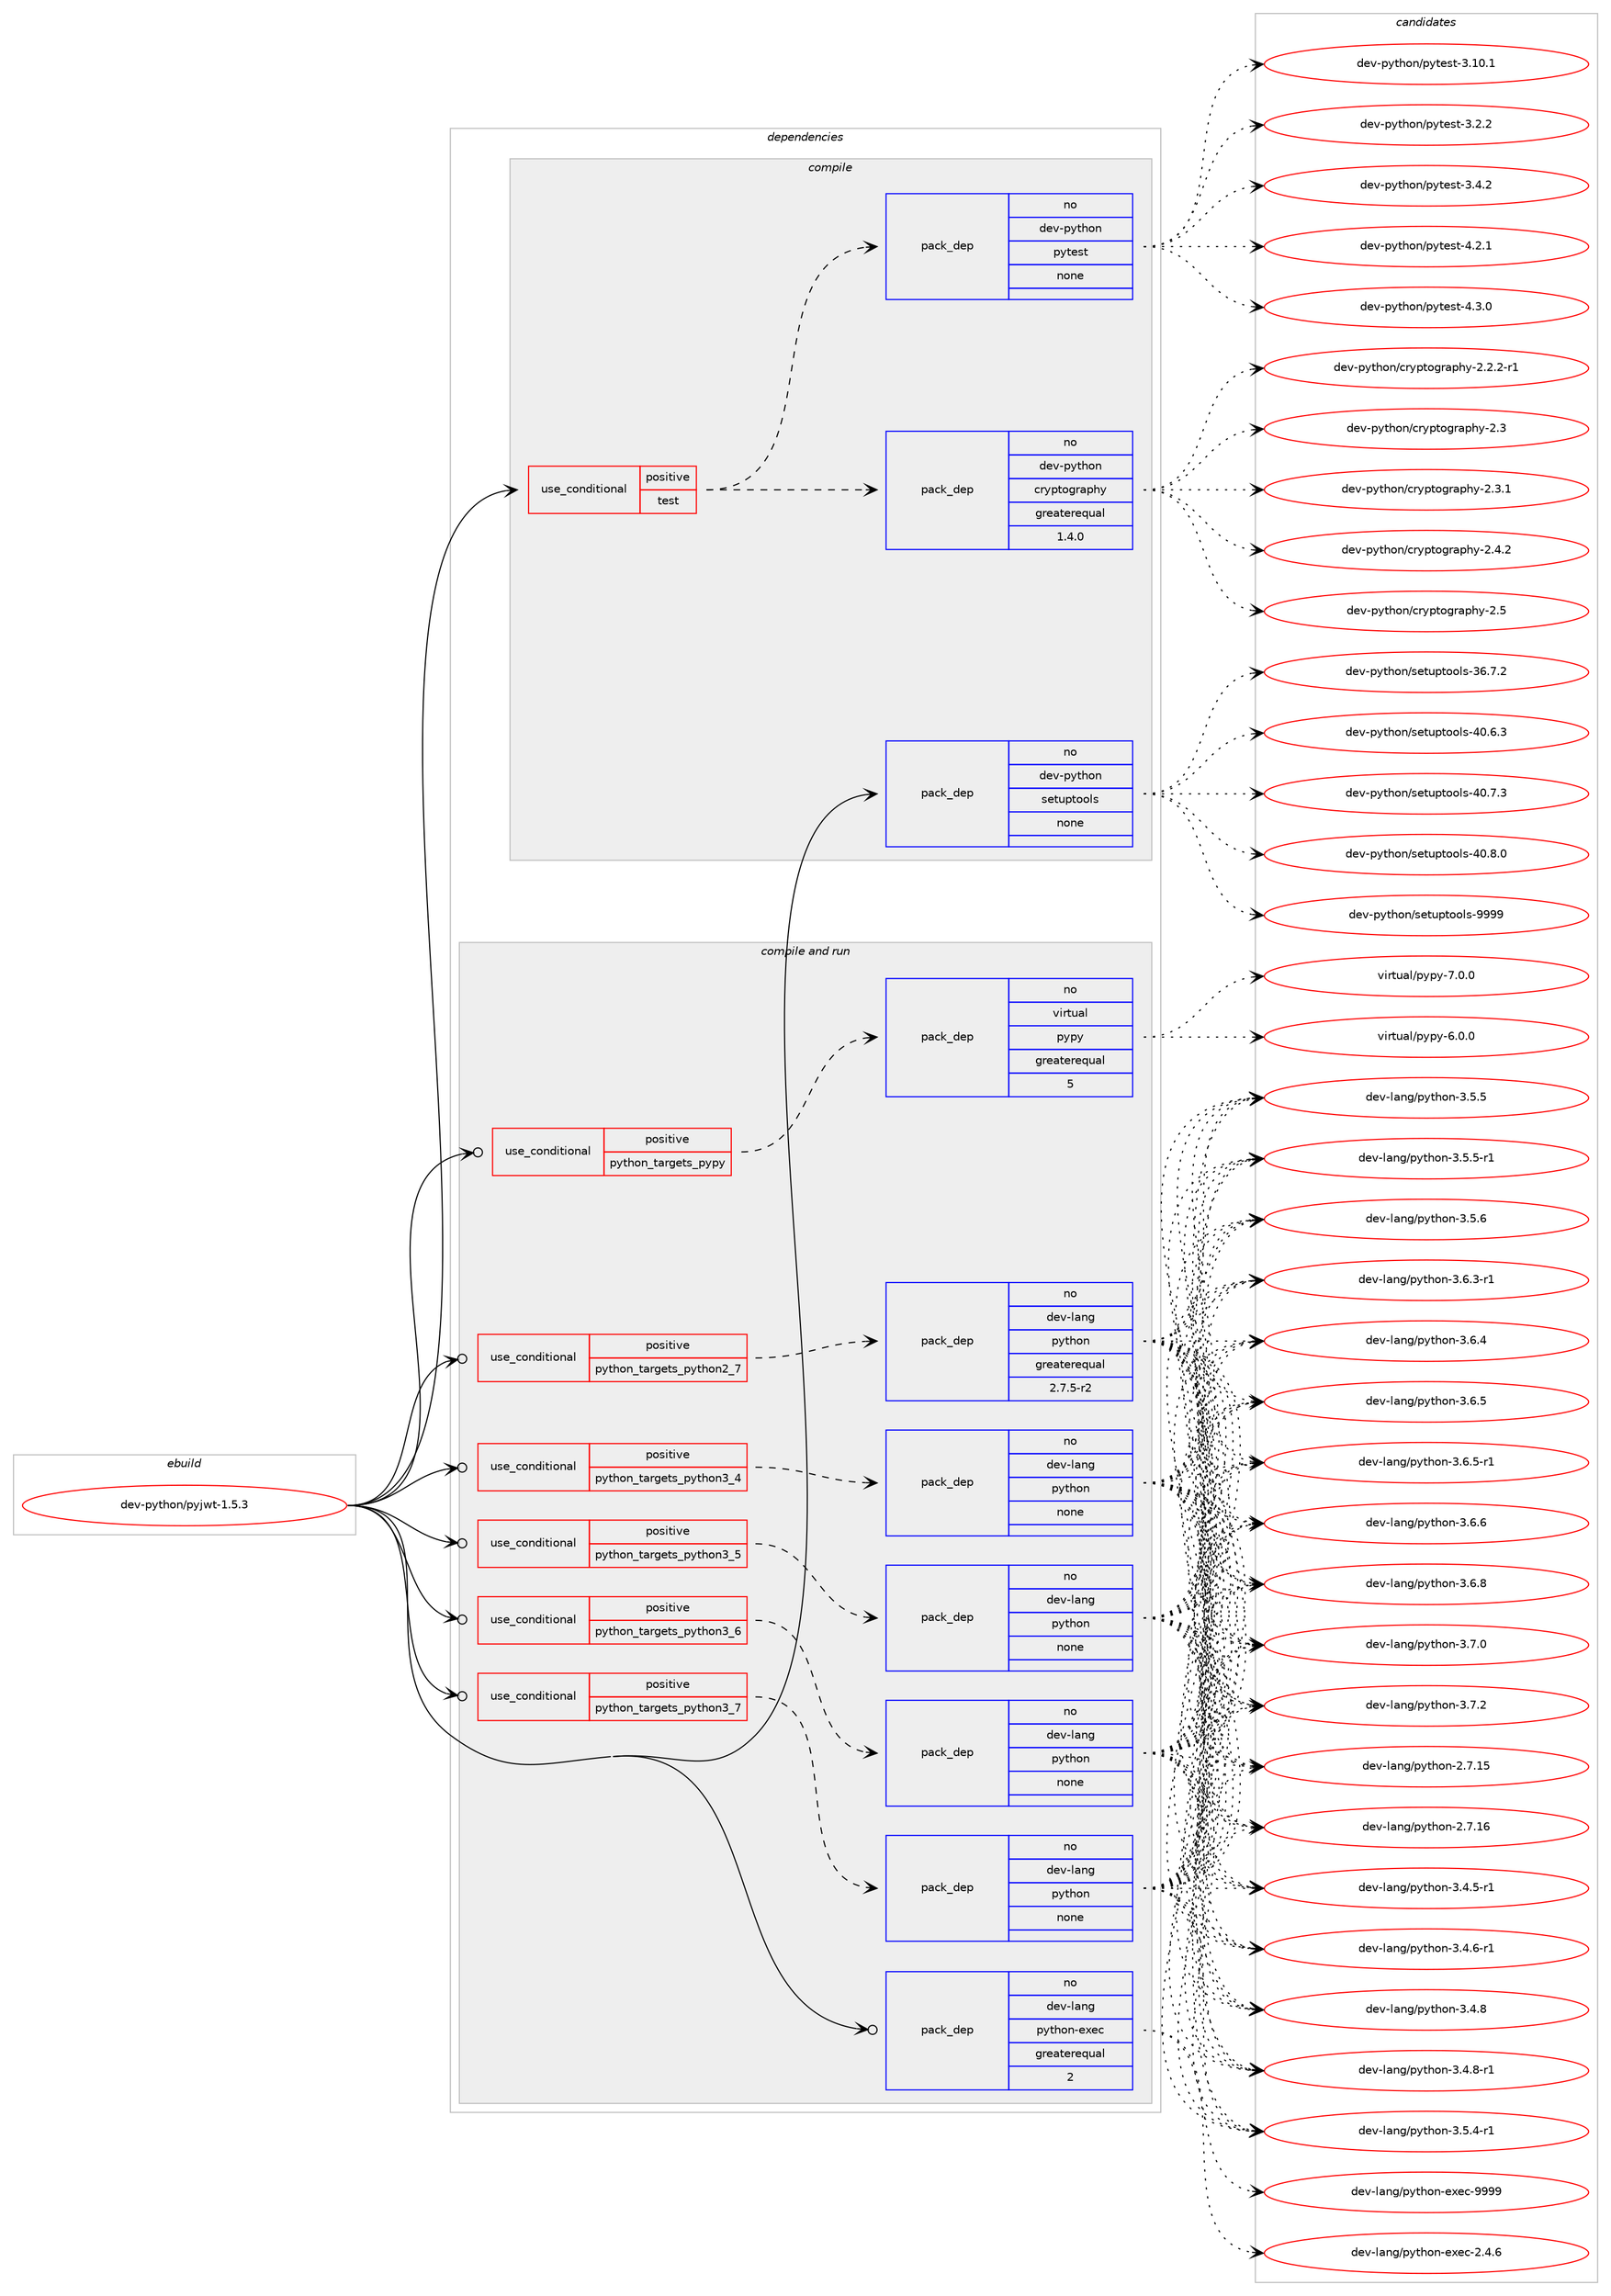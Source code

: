 digraph prolog {

# *************
# Graph options
# *************

newrank=true;
concentrate=true;
compound=true;
graph [rankdir=LR,fontname=Helvetica,fontsize=10,ranksep=1.5];#, ranksep=2.5, nodesep=0.2];
edge  [arrowhead=vee];
node  [fontname=Helvetica,fontsize=10];

# **********
# The ebuild
# **********

subgraph cluster_leftcol {
color=gray;
rank=same;
label=<<i>ebuild</i>>;
id [label="dev-python/pyjwt-1.5.3", color=red, width=4, href="../dev-python/pyjwt-1.5.3.svg"];
}

# ****************
# The dependencies
# ****************

subgraph cluster_midcol {
color=gray;
label=<<i>dependencies</i>>;
subgraph cluster_compile {
fillcolor="#eeeeee";
style=filled;
label=<<i>compile</i>>;
subgraph cond381060 {
dependency1430078 [label=<<TABLE BORDER="0" CELLBORDER="1" CELLSPACING="0" CELLPADDING="4"><TR><TD ROWSPAN="3" CELLPADDING="10">use_conditional</TD></TR><TR><TD>positive</TD></TR><TR><TD>test</TD></TR></TABLE>>, shape=none, color=red];
subgraph pack1025696 {
dependency1430079 [label=<<TABLE BORDER="0" CELLBORDER="1" CELLSPACING="0" CELLPADDING="4" WIDTH="220"><TR><TD ROWSPAN="6" CELLPADDING="30">pack_dep</TD></TR><TR><TD WIDTH="110">no</TD></TR><TR><TD>dev-python</TD></TR><TR><TD>cryptography</TD></TR><TR><TD>greaterequal</TD></TR><TR><TD>1.4.0</TD></TR></TABLE>>, shape=none, color=blue];
}
dependency1430078:e -> dependency1430079:w [weight=20,style="dashed",arrowhead="vee"];
subgraph pack1025697 {
dependency1430080 [label=<<TABLE BORDER="0" CELLBORDER="1" CELLSPACING="0" CELLPADDING="4" WIDTH="220"><TR><TD ROWSPAN="6" CELLPADDING="30">pack_dep</TD></TR><TR><TD WIDTH="110">no</TD></TR><TR><TD>dev-python</TD></TR><TR><TD>pytest</TD></TR><TR><TD>none</TD></TR><TR><TD></TD></TR></TABLE>>, shape=none, color=blue];
}
dependency1430078:e -> dependency1430080:w [weight=20,style="dashed",arrowhead="vee"];
}
id:e -> dependency1430078:w [weight=20,style="solid",arrowhead="vee"];
subgraph pack1025698 {
dependency1430081 [label=<<TABLE BORDER="0" CELLBORDER="1" CELLSPACING="0" CELLPADDING="4" WIDTH="220"><TR><TD ROWSPAN="6" CELLPADDING="30">pack_dep</TD></TR><TR><TD WIDTH="110">no</TD></TR><TR><TD>dev-python</TD></TR><TR><TD>setuptools</TD></TR><TR><TD>none</TD></TR><TR><TD></TD></TR></TABLE>>, shape=none, color=blue];
}
id:e -> dependency1430081:w [weight=20,style="solid",arrowhead="vee"];
}
subgraph cluster_compileandrun {
fillcolor="#eeeeee";
style=filled;
label=<<i>compile and run</i>>;
subgraph cond381061 {
dependency1430082 [label=<<TABLE BORDER="0" CELLBORDER="1" CELLSPACING="0" CELLPADDING="4"><TR><TD ROWSPAN="3" CELLPADDING="10">use_conditional</TD></TR><TR><TD>positive</TD></TR><TR><TD>python_targets_pypy</TD></TR></TABLE>>, shape=none, color=red];
subgraph pack1025699 {
dependency1430083 [label=<<TABLE BORDER="0" CELLBORDER="1" CELLSPACING="0" CELLPADDING="4" WIDTH="220"><TR><TD ROWSPAN="6" CELLPADDING="30">pack_dep</TD></TR><TR><TD WIDTH="110">no</TD></TR><TR><TD>virtual</TD></TR><TR><TD>pypy</TD></TR><TR><TD>greaterequal</TD></TR><TR><TD>5</TD></TR></TABLE>>, shape=none, color=blue];
}
dependency1430082:e -> dependency1430083:w [weight=20,style="dashed",arrowhead="vee"];
}
id:e -> dependency1430082:w [weight=20,style="solid",arrowhead="odotvee"];
subgraph cond381062 {
dependency1430084 [label=<<TABLE BORDER="0" CELLBORDER="1" CELLSPACING="0" CELLPADDING="4"><TR><TD ROWSPAN="3" CELLPADDING="10">use_conditional</TD></TR><TR><TD>positive</TD></TR><TR><TD>python_targets_python2_7</TD></TR></TABLE>>, shape=none, color=red];
subgraph pack1025700 {
dependency1430085 [label=<<TABLE BORDER="0" CELLBORDER="1" CELLSPACING="0" CELLPADDING="4" WIDTH="220"><TR><TD ROWSPAN="6" CELLPADDING="30">pack_dep</TD></TR><TR><TD WIDTH="110">no</TD></TR><TR><TD>dev-lang</TD></TR><TR><TD>python</TD></TR><TR><TD>greaterequal</TD></TR><TR><TD>2.7.5-r2</TD></TR></TABLE>>, shape=none, color=blue];
}
dependency1430084:e -> dependency1430085:w [weight=20,style="dashed",arrowhead="vee"];
}
id:e -> dependency1430084:w [weight=20,style="solid",arrowhead="odotvee"];
subgraph cond381063 {
dependency1430086 [label=<<TABLE BORDER="0" CELLBORDER="1" CELLSPACING="0" CELLPADDING="4"><TR><TD ROWSPAN="3" CELLPADDING="10">use_conditional</TD></TR><TR><TD>positive</TD></TR><TR><TD>python_targets_python3_4</TD></TR></TABLE>>, shape=none, color=red];
subgraph pack1025701 {
dependency1430087 [label=<<TABLE BORDER="0" CELLBORDER="1" CELLSPACING="0" CELLPADDING="4" WIDTH="220"><TR><TD ROWSPAN="6" CELLPADDING="30">pack_dep</TD></TR><TR><TD WIDTH="110">no</TD></TR><TR><TD>dev-lang</TD></TR><TR><TD>python</TD></TR><TR><TD>none</TD></TR><TR><TD></TD></TR></TABLE>>, shape=none, color=blue];
}
dependency1430086:e -> dependency1430087:w [weight=20,style="dashed",arrowhead="vee"];
}
id:e -> dependency1430086:w [weight=20,style="solid",arrowhead="odotvee"];
subgraph cond381064 {
dependency1430088 [label=<<TABLE BORDER="0" CELLBORDER="1" CELLSPACING="0" CELLPADDING="4"><TR><TD ROWSPAN="3" CELLPADDING="10">use_conditional</TD></TR><TR><TD>positive</TD></TR><TR><TD>python_targets_python3_5</TD></TR></TABLE>>, shape=none, color=red];
subgraph pack1025702 {
dependency1430089 [label=<<TABLE BORDER="0" CELLBORDER="1" CELLSPACING="0" CELLPADDING="4" WIDTH="220"><TR><TD ROWSPAN="6" CELLPADDING="30">pack_dep</TD></TR><TR><TD WIDTH="110">no</TD></TR><TR><TD>dev-lang</TD></TR><TR><TD>python</TD></TR><TR><TD>none</TD></TR><TR><TD></TD></TR></TABLE>>, shape=none, color=blue];
}
dependency1430088:e -> dependency1430089:w [weight=20,style="dashed",arrowhead="vee"];
}
id:e -> dependency1430088:w [weight=20,style="solid",arrowhead="odotvee"];
subgraph cond381065 {
dependency1430090 [label=<<TABLE BORDER="0" CELLBORDER="1" CELLSPACING="0" CELLPADDING="4"><TR><TD ROWSPAN="3" CELLPADDING="10">use_conditional</TD></TR><TR><TD>positive</TD></TR><TR><TD>python_targets_python3_6</TD></TR></TABLE>>, shape=none, color=red];
subgraph pack1025703 {
dependency1430091 [label=<<TABLE BORDER="0" CELLBORDER="1" CELLSPACING="0" CELLPADDING="4" WIDTH="220"><TR><TD ROWSPAN="6" CELLPADDING="30">pack_dep</TD></TR><TR><TD WIDTH="110">no</TD></TR><TR><TD>dev-lang</TD></TR><TR><TD>python</TD></TR><TR><TD>none</TD></TR><TR><TD></TD></TR></TABLE>>, shape=none, color=blue];
}
dependency1430090:e -> dependency1430091:w [weight=20,style="dashed",arrowhead="vee"];
}
id:e -> dependency1430090:w [weight=20,style="solid",arrowhead="odotvee"];
subgraph cond381066 {
dependency1430092 [label=<<TABLE BORDER="0" CELLBORDER="1" CELLSPACING="0" CELLPADDING="4"><TR><TD ROWSPAN="3" CELLPADDING="10">use_conditional</TD></TR><TR><TD>positive</TD></TR><TR><TD>python_targets_python3_7</TD></TR></TABLE>>, shape=none, color=red];
subgraph pack1025704 {
dependency1430093 [label=<<TABLE BORDER="0" CELLBORDER="1" CELLSPACING="0" CELLPADDING="4" WIDTH="220"><TR><TD ROWSPAN="6" CELLPADDING="30">pack_dep</TD></TR><TR><TD WIDTH="110">no</TD></TR><TR><TD>dev-lang</TD></TR><TR><TD>python</TD></TR><TR><TD>none</TD></TR><TR><TD></TD></TR></TABLE>>, shape=none, color=blue];
}
dependency1430092:e -> dependency1430093:w [weight=20,style="dashed",arrowhead="vee"];
}
id:e -> dependency1430092:w [weight=20,style="solid",arrowhead="odotvee"];
subgraph pack1025705 {
dependency1430094 [label=<<TABLE BORDER="0" CELLBORDER="1" CELLSPACING="0" CELLPADDING="4" WIDTH="220"><TR><TD ROWSPAN="6" CELLPADDING="30">pack_dep</TD></TR><TR><TD WIDTH="110">no</TD></TR><TR><TD>dev-lang</TD></TR><TR><TD>python-exec</TD></TR><TR><TD>greaterequal</TD></TR><TR><TD>2</TD></TR></TABLE>>, shape=none, color=blue];
}
id:e -> dependency1430094:w [weight=20,style="solid",arrowhead="odotvee"];
}
subgraph cluster_run {
fillcolor="#eeeeee";
style=filled;
label=<<i>run</i>>;
}
}

# **************
# The candidates
# **************

subgraph cluster_choices {
rank=same;
color=gray;
label=<<i>candidates</i>>;

subgraph choice1025696 {
color=black;
nodesep=1;
choice100101118451121211161041111104799114121112116111103114971121041214550465046504511449 [label="dev-python/cryptography-2.2.2-r1", color=red, width=4,href="../dev-python/cryptography-2.2.2-r1.svg"];
choice1001011184511212111610411111047991141211121161111031149711210412145504651 [label="dev-python/cryptography-2.3", color=red, width=4,href="../dev-python/cryptography-2.3.svg"];
choice10010111845112121116104111110479911412111211611110311497112104121455046514649 [label="dev-python/cryptography-2.3.1", color=red, width=4,href="../dev-python/cryptography-2.3.1.svg"];
choice10010111845112121116104111110479911412111211611110311497112104121455046524650 [label="dev-python/cryptography-2.4.2", color=red, width=4,href="../dev-python/cryptography-2.4.2.svg"];
choice1001011184511212111610411111047991141211121161111031149711210412145504653 [label="dev-python/cryptography-2.5", color=red, width=4,href="../dev-python/cryptography-2.5.svg"];
dependency1430079:e -> choice100101118451121211161041111104799114121112116111103114971121041214550465046504511449:w [style=dotted,weight="100"];
dependency1430079:e -> choice1001011184511212111610411111047991141211121161111031149711210412145504651:w [style=dotted,weight="100"];
dependency1430079:e -> choice10010111845112121116104111110479911412111211611110311497112104121455046514649:w [style=dotted,weight="100"];
dependency1430079:e -> choice10010111845112121116104111110479911412111211611110311497112104121455046524650:w [style=dotted,weight="100"];
dependency1430079:e -> choice1001011184511212111610411111047991141211121161111031149711210412145504653:w [style=dotted,weight="100"];
}
subgraph choice1025697 {
color=black;
nodesep=1;
choice100101118451121211161041111104711212111610111511645514649484649 [label="dev-python/pytest-3.10.1", color=red, width=4,href="../dev-python/pytest-3.10.1.svg"];
choice1001011184511212111610411111047112121116101115116455146504650 [label="dev-python/pytest-3.2.2", color=red, width=4,href="../dev-python/pytest-3.2.2.svg"];
choice1001011184511212111610411111047112121116101115116455146524650 [label="dev-python/pytest-3.4.2", color=red, width=4,href="../dev-python/pytest-3.4.2.svg"];
choice1001011184511212111610411111047112121116101115116455246504649 [label="dev-python/pytest-4.2.1", color=red, width=4,href="../dev-python/pytest-4.2.1.svg"];
choice1001011184511212111610411111047112121116101115116455246514648 [label="dev-python/pytest-4.3.0", color=red, width=4,href="../dev-python/pytest-4.3.0.svg"];
dependency1430080:e -> choice100101118451121211161041111104711212111610111511645514649484649:w [style=dotted,weight="100"];
dependency1430080:e -> choice1001011184511212111610411111047112121116101115116455146504650:w [style=dotted,weight="100"];
dependency1430080:e -> choice1001011184511212111610411111047112121116101115116455146524650:w [style=dotted,weight="100"];
dependency1430080:e -> choice1001011184511212111610411111047112121116101115116455246504649:w [style=dotted,weight="100"];
dependency1430080:e -> choice1001011184511212111610411111047112121116101115116455246514648:w [style=dotted,weight="100"];
}
subgraph choice1025698 {
color=black;
nodesep=1;
choice100101118451121211161041111104711510111611711211611111110811545515446554650 [label="dev-python/setuptools-36.7.2", color=red, width=4,href="../dev-python/setuptools-36.7.2.svg"];
choice100101118451121211161041111104711510111611711211611111110811545524846544651 [label="dev-python/setuptools-40.6.3", color=red, width=4,href="../dev-python/setuptools-40.6.3.svg"];
choice100101118451121211161041111104711510111611711211611111110811545524846554651 [label="dev-python/setuptools-40.7.3", color=red, width=4,href="../dev-python/setuptools-40.7.3.svg"];
choice100101118451121211161041111104711510111611711211611111110811545524846564648 [label="dev-python/setuptools-40.8.0", color=red, width=4,href="../dev-python/setuptools-40.8.0.svg"];
choice10010111845112121116104111110471151011161171121161111111081154557575757 [label="dev-python/setuptools-9999", color=red, width=4,href="../dev-python/setuptools-9999.svg"];
dependency1430081:e -> choice100101118451121211161041111104711510111611711211611111110811545515446554650:w [style=dotted,weight="100"];
dependency1430081:e -> choice100101118451121211161041111104711510111611711211611111110811545524846544651:w [style=dotted,weight="100"];
dependency1430081:e -> choice100101118451121211161041111104711510111611711211611111110811545524846554651:w [style=dotted,weight="100"];
dependency1430081:e -> choice100101118451121211161041111104711510111611711211611111110811545524846564648:w [style=dotted,weight="100"];
dependency1430081:e -> choice10010111845112121116104111110471151011161171121161111111081154557575757:w [style=dotted,weight="100"];
}
subgraph choice1025699 {
color=black;
nodesep=1;
choice1181051141161179710847112121112121455446484648 [label="virtual/pypy-6.0.0", color=red, width=4,href="../virtual/pypy-6.0.0.svg"];
choice1181051141161179710847112121112121455546484648 [label="virtual/pypy-7.0.0", color=red, width=4,href="../virtual/pypy-7.0.0.svg"];
dependency1430083:e -> choice1181051141161179710847112121112121455446484648:w [style=dotted,weight="100"];
dependency1430083:e -> choice1181051141161179710847112121112121455546484648:w [style=dotted,weight="100"];
}
subgraph choice1025700 {
color=black;
nodesep=1;
choice10010111845108971101034711212111610411111045504655464953 [label="dev-lang/python-2.7.15", color=red, width=4,href="../dev-lang/python-2.7.15.svg"];
choice10010111845108971101034711212111610411111045504655464954 [label="dev-lang/python-2.7.16", color=red, width=4,href="../dev-lang/python-2.7.16.svg"];
choice1001011184510897110103471121211161041111104551465246534511449 [label="dev-lang/python-3.4.5-r1", color=red, width=4,href="../dev-lang/python-3.4.5-r1.svg"];
choice1001011184510897110103471121211161041111104551465246544511449 [label="dev-lang/python-3.4.6-r1", color=red, width=4,href="../dev-lang/python-3.4.6-r1.svg"];
choice100101118451089711010347112121116104111110455146524656 [label="dev-lang/python-3.4.8", color=red, width=4,href="../dev-lang/python-3.4.8.svg"];
choice1001011184510897110103471121211161041111104551465246564511449 [label="dev-lang/python-3.4.8-r1", color=red, width=4,href="../dev-lang/python-3.4.8-r1.svg"];
choice1001011184510897110103471121211161041111104551465346524511449 [label="dev-lang/python-3.5.4-r1", color=red, width=4,href="../dev-lang/python-3.5.4-r1.svg"];
choice100101118451089711010347112121116104111110455146534653 [label="dev-lang/python-3.5.5", color=red, width=4,href="../dev-lang/python-3.5.5.svg"];
choice1001011184510897110103471121211161041111104551465346534511449 [label="dev-lang/python-3.5.5-r1", color=red, width=4,href="../dev-lang/python-3.5.5-r1.svg"];
choice100101118451089711010347112121116104111110455146534654 [label="dev-lang/python-3.5.6", color=red, width=4,href="../dev-lang/python-3.5.6.svg"];
choice1001011184510897110103471121211161041111104551465446514511449 [label="dev-lang/python-3.6.3-r1", color=red, width=4,href="../dev-lang/python-3.6.3-r1.svg"];
choice100101118451089711010347112121116104111110455146544652 [label="dev-lang/python-3.6.4", color=red, width=4,href="../dev-lang/python-3.6.4.svg"];
choice100101118451089711010347112121116104111110455146544653 [label="dev-lang/python-3.6.5", color=red, width=4,href="../dev-lang/python-3.6.5.svg"];
choice1001011184510897110103471121211161041111104551465446534511449 [label="dev-lang/python-3.6.5-r1", color=red, width=4,href="../dev-lang/python-3.6.5-r1.svg"];
choice100101118451089711010347112121116104111110455146544654 [label="dev-lang/python-3.6.6", color=red, width=4,href="../dev-lang/python-3.6.6.svg"];
choice100101118451089711010347112121116104111110455146544656 [label="dev-lang/python-3.6.8", color=red, width=4,href="../dev-lang/python-3.6.8.svg"];
choice100101118451089711010347112121116104111110455146554648 [label="dev-lang/python-3.7.0", color=red, width=4,href="../dev-lang/python-3.7.0.svg"];
choice100101118451089711010347112121116104111110455146554650 [label="dev-lang/python-3.7.2", color=red, width=4,href="../dev-lang/python-3.7.2.svg"];
dependency1430085:e -> choice10010111845108971101034711212111610411111045504655464953:w [style=dotted,weight="100"];
dependency1430085:e -> choice10010111845108971101034711212111610411111045504655464954:w [style=dotted,weight="100"];
dependency1430085:e -> choice1001011184510897110103471121211161041111104551465246534511449:w [style=dotted,weight="100"];
dependency1430085:e -> choice1001011184510897110103471121211161041111104551465246544511449:w [style=dotted,weight="100"];
dependency1430085:e -> choice100101118451089711010347112121116104111110455146524656:w [style=dotted,weight="100"];
dependency1430085:e -> choice1001011184510897110103471121211161041111104551465246564511449:w [style=dotted,weight="100"];
dependency1430085:e -> choice1001011184510897110103471121211161041111104551465346524511449:w [style=dotted,weight="100"];
dependency1430085:e -> choice100101118451089711010347112121116104111110455146534653:w [style=dotted,weight="100"];
dependency1430085:e -> choice1001011184510897110103471121211161041111104551465346534511449:w [style=dotted,weight="100"];
dependency1430085:e -> choice100101118451089711010347112121116104111110455146534654:w [style=dotted,weight="100"];
dependency1430085:e -> choice1001011184510897110103471121211161041111104551465446514511449:w [style=dotted,weight="100"];
dependency1430085:e -> choice100101118451089711010347112121116104111110455146544652:w [style=dotted,weight="100"];
dependency1430085:e -> choice100101118451089711010347112121116104111110455146544653:w [style=dotted,weight="100"];
dependency1430085:e -> choice1001011184510897110103471121211161041111104551465446534511449:w [style=dotted,weight="100"];
dependency1430085:e -> choice100101118451089711010347112121116104111110455146544654:w [style=dotted,weight="100"];
dependency1430085:e -> choice100101118451089711010347112121116104111110455146544656:w [style=dotted,weight="100"];
dependency1430085:e -> choice100101118451089711010347112121116104111110455146554648:w [style=dotted,weight="100"];
dependency1430085:e -> choice100101118451089711010347112121116104111110455146554650:w [style=dotted,weight="100"];
}
subgraph choice1025701 {
color=black;
nodesep=1;
choice10010111845108971101034711212111610411111045504655464953 [label="dev-lang/python-2.7.15", color=red, width=4,href="../dev-lang/python-2.7.15.svg"];
choice10010111845108971101034711212111610411111045504655464954 [label="dev-lang/python-2.7.16", color=red, width=4,href="../dev-lang/python-2.7.16.svg"];
choice1001011184510897110103471121211161041111104551465246534511449 [label="dev-lang/python-3.4.5-r1", color=red, width=4,href="../dev-lang/python-3.4.5-r1.svg"];
choice1001011184510897110103471121211161041111104551465246544511449 [label="dev-lang/python-3.4.6-r1", color=red, width=4,href="../dev-lang/python-3.4.6-r1.svg"];
choice100101118451089711010347112121116104111110455146524656 [label="dev-lang/python-3.4.8", color=red, width=4,href="../dev-lang/python-3.4.8.svg"];
choice1001011184510897110103471121211161041111104551465246564511449 [label="dev-lang/python-3.4.8-r1", color=red, width=4,href="../dev-lang/python-3.4.8-r1.svg"];
choice1001011184510897110103471121211161041111104551465346524511449 [label="dev-lang/python-3.5.4-r1", color=red, width=4,href="../dev-lang/python-3.5.4-r1.svg"];
choice100101118451089711010347112121116104111110455146534653 [label="dev-lang/python-3.5.5", color=red, width=4,href="../dev-lang/python-3.5.5.svg"];
choice1001011184510897110103471121211161041111104551465346534511449 [label="dev-lang/python-3.5.5-r1", color=red, width=4,href="../dev-lang/python-3.5.5-r1.svg"];
choice100101118451089711010347112121116104111110455146534654 [label="dev-lang/python-3.5.6", color=red, width=4,href="../dev-lang/python-3.5.6.svg"];
choice1001011184510897110103471121211161041111104551465446514511449 [label="dev-lang/python-3.6.3-r1", color=red, width=4,href="../dev-lang/python-3.6.3-r1.svg"];
choice100101118451089711010347112121116104111110455146544652 [label="dev-lang/python-3.6.4", color=red, width=4,href="../dev-lang/python-3.6.4.svg"];
choice100101118451089711010347112121116104111110455146544653 [label="dev-lang/python-3.6.5", color=red, width=4,href="../dev-lang/python-3.6.5.svg"];
choice1001011184510897110103471121211161041111104551465446534511449 [label="dev-lang/python-3.6.5-r1", color=red, width=4,href="../dev-lang/python-3.6.5-r1.svg"];
choice100101118451089711010347112121116104111110455146544654 [label="dev-lang/python-3.6.6", color=red, width=4,href="../dev-lang/python-3.6.6.svg"];
choice100101118451089711010347112121116104111110455146544656 [label="dev-lang/python-3.6.8", color=red, width=4,href="../dev-lang/python-3.6.8.svg"];
choice100101118451089711010347112121116104111110455146554648 [label="dev-lang/python-3.7.0", color=red, width=4,href="../dev-lang/python-3.7.0.svg"];
choice100101118451089711010347112121116104111110455146554650 [label="dev-lang/python-3.7.2", color=red, width=4,href="../dev-lang/python-3.7.2.svg"];
dependency1430087:e -> choice10010111845108971101034711212111610411111045504655464953:w [style=dotted,weight="100"];
dependency1430087:e -> choice10010111845108971101034711212111610411111045504655464954:w [style=dotted,weight="100"];
dependency1430087:e -> choice1001011184510897110103471121211161041111104551465246534511449:w [style=dotted,weight="100"];
dependency1430087:e -> choice1001011184510897110103471121211161041111104551465246544511449:w [style=dotted,weight="100"];
dependency1430087:e -> choice100101118451089711010347112121116104111110455146524656:w [style=dotted,weight="100"];
dependency1430087:e -> choice1001011184510897110103471121211161041111104551465246564511449:w [style=dotted,weight="100"];
dependency1430087:e -> choice1001011184510897110103471121211161041111104551465346524511449:w [style=dotted,weight="100"];
dependency1430087:e -> choice100101118451089711010347112121116104111110455146534653:w [style=dotted,weight="100"];
dependency1430087:e -> choice1001011184510897110103471121211161041111104551465346534511449:w [style=dotted,weight="100"];
dependency1430087:e -> choice100101118451089711010347112121116104111110455146534654:w [style=dotted,weight="100"];
dependency1430087:e -> choice1001011184510897110103471121211161041111104551465446514511449:w [style=dotted,weight="100"];
dependency1430087:e -> choice100101118451089711010347112121116104111110455146544652:w [style=dotted,weight="100"];
dependency1430087:e -> choice100101118451089711010347112121116104111110455146544653:w [style=dotted,weight="100"];
dependency1430087:e -> choice1001011184510897110103471121211161041111104551465446534511449:w [style=dotted,weight="100"];
dependency1430087:e -> choice100101118451089711010347112121116104111110455146544654:w [style=dotted,weight="100"];
dependency1430087:e -> choice100101118451089711010347112121116104111110455146544656:w [style=dotted,weight="100"];
dependency1430087:e -> choice100101118451089711010347112121116104111110455146554648:w [style=dotted,weight="100"];
dependency1430087:e -> choice100101118451089711010347112121116104111110455146554650:w [style=dotted,weight="100"];
}
subgraph choice1025702 {
color=black;
nodesep=1;
choice10010111845108971101034711212111610411111045504655464953 [label="dev-lang/python-2.7.15", color=red, width=4,href="../dev-lang/python-2.7.15.svg"];
choice10010111845108971101034711212111610411111045504655464954 [label="dev-lang/python-2.7.16", color=red, width=4,href="../dev-lang/python-2.7.16.svg"];
choice1001011184510897110103471121211161041111104551465246534511449 [label="dev-lang/python-3.4.5-r1", color=red, width=4,href="../dev-lang/python-3.4.5-r1.svg"];
choice1001011184510897110103471121211161041111104551465246544511449 [label="dev-lang/python-3.4.6-r1", color=red, width=4,href="../dev-lang/python-3.4.6-r1.svg"];
choice100101118451089711010347112121116104111110455146524656 [label="dev-lang/python-3.4.8", color=red, width=4,href="../dev-lang/python-3.4.8.svg"];
choice1001011184510897110103471121211161041111104551465246564511449 [label="dev-lang/python-3.4.8-r1", color=red, width=4,href="../dev-lang/python-3.4.8-r1.svg"];
choice1001011184510897110103471121211161041111104551465346524511449 [label="dev-lang/python-3.5.4-r1", color=red, width=4,href="../dev-lang/python-3.5.4-r1.svg"];
choice100101118451089711010347112121116104111110455146534653 [label="dev-lang/python-3.5.5", color=red, width=4,href="../dev-lang/python-3.5.5.svg"];
choice1001011184510897110103471121211161041111104551465346534511449 [label="dev-lang/python-3.5.5-r1", color=red, width=4,href="../dev-lang/python-3.5.5-r1.svg"];
choice100101118451089711010347112121116104111110455146534654 [label="dev-lang/python-3.5.6", color=red, width=4,href="../dev-lang/python-3.5.6.svg"];
choice1001011184510897110103471121211161041111104551465446514511449 [label="dev-lang/python-3.6.3-r1", color=red, width=4,href="../dev-lang/python-3.6.3-r1.svg"];
choice100101118451089711010347112121116104111110455146544652 [label="dev-lang/python-3.6.4", color=red, width=4,href="../dev-lang/python-3.6.4.svg"];
choice100101118451089711010347112121116104111110455146544653 [label="dev-lang/python-3.6.5", color=red, width=4,href="../dev-lang/python-3.6.5.svg"];
choice1001011184510897110103471121211161041111104551465446534511449 [label="dev-lang/python-3.6.5-r1", color=red, width=4,href="../dev-lang/python-3.6.5-r1.svg"];
choice100101118451089711010347112121116104111110455146544654 [label="dev-lang/python-3.6.6", color=red, width=4,href="../dev-lang/python-3.6.6.svg"];
choice100101118451089711010347112121116104111110455146544656 [label="dev-lang/python-3.6.8", color=red, width=4,href="../dev-lang/python-3.6.8.svg"];
choice100101118451089711010347112121116104111110455146554648 [label="dev-lang/python-3.7.0", color=red, width=4,href="../dev-lang/python-3.7.0.svg"];
choice100101118451089711010347112121116104111110455146554650 [label="dev-lang/python-3.7.2", color=red, width=4,href="../dev-lang/python-3.7.2.svg"];
dependency1430089:e -> choice10010111845108971101034711212111610411111045504655464953:w [style=dotted,weight="100"];
dependency1430089:e -> choice10010111845108971101034711212111610411111045504655464954:w [style=dotted,weight="100"];
dependency1430089:e -> choice1001011184510897110103471121211161041111104551465246534511449:w [style=dotted,weight="100"];
dependency1430089:e -> choice1001011184510897110103471121211161041111104551465246544511449:w [style=dotted,weight="100"];
dependency1430089:e -> choice100101118451089711010347112121116104111110455146524656:w [style=dotted,weight="100"];
dependency1430089:e -> choice1001011184510897110103471121211161041111104551465246564511449:w [style=dotted,weight="100"];
dependency1430089:e -> choice1001011184510897110103471121211161041111104551465346524511449:w [style=dotted,weight="100"];
dependency1430089:e -> choice100101118451089711010347112121116104111110455146534653:w [style=dotted,weight="100"];
dependency1430089:e -> choice1001011184510897110103471121211161041111104551465346534511449:w [style=dotted,weight="100"];
dependency1430089:e -> choice100101118451089711010347112121116104111110455146534654:w [style=dotted,weight="100"];
dependency1430089:e -> choice1001011184510897110103471121211161041111104551465446514511449:w [style=dotted,weight="100"];
dependency1430089:e -> choice100101118451089711010347112121116104111110455146544652:w [style=dotted,weight="100"];
dependency1430089:e -> choice100101118451089711010347112121116104111110455146544653:w [style=dotted,weight="100"];
dependency1430089:e -> choice1001011184510897110103471121211161041111104551465446534511449:w [style=dotted,weight="100"];
dependency1430089:e -> choice100101118451089711010347112121116104111110455146544654:w [style=dotted,weight="100"];
dependency1430089:e -> choice100101118451089711010347112121116104111110455146544656:w [style=dotted,weight="100"];
dependency1430089:e -> choice100101118451089711010347112121116104111110455146554648:w [style=dotted,weight="100"];
dependency1430089:e -> choice100101118451089711010347112121116104111110455146554650:w [style=dotted,weight="100"];
}
subgraph choice1025703 {
color=black;
nodesep=1;
choice10010111845108971101034711212111610411111045504655464953 [label="dev-lang/python-2.7.15", color=red, width=4,href="../dev-lang/python-2.7.15.svg"];
choice10010111845108971101034711212111610411111045504655464954 [label="dev-lang/python-2.7.16", color=red, width=4,href="../dev-lang/python-2.7.16.svg"];
choice1001011184510897110103471121211161041111104551465246534511449 [label="dev-lang/python-3.4.5-r1", color=red, width=4,href="../dev-lang/python-3.4.5-r1.svg"];
choice1001011184510897110103471121211161041111104551465246544511449 [label="dev-lang/python-3.4.6-r1", color=red, width=4,href="../dev-lang/python-3.4.6-r1.svg"];
choice100101118451089711010347112121116104111110455146524656 [label="dev-lang/python-3.4.8", color=red, width=4,href="../dev-lang/python-3.4.8.svg"];
choice1001011184510897110103471121211161041111104551465246564511449 [label="dev-lang/python-3.4.8-r1", color=red, width=4,href="../dev-lang/python-3.4.8-r1.svg"];
choice1001011184510897110103471121211161041111104551465346524511449 [label="dev-lang/python-3.5.4-r1", color=red, width=4,href="../dev-lang/python-3.5.4-r1.svg"];
choice100101118451089711010347112121116104111110455146534653 [label="dev-lang/python-3.5.5", color=red, width=4,href="../dev-lang/python-3.5.5.svg"];
choice1001011184510897110103471121211161041111104551465346534511449 [label="dev-lang/python-3.5.5-r1", color=red, width=4,href="../dev-lang/python-3.5.5-r1.svg"];
choice100101118451089711010347112121116104111110455146534654 [label="dev-lang/python-3.5.6", color=red, width=4,href="../dev-lang/python-3.5.6.svg"];
choice1001011184510897110103471121211161041111104551465446514511449 [label="dev-lang/python-3.6.3-r1", color=red, width=4,href="../dev-lang/python-3.6.3-r1.svg"];
choice100101118451089711010347112121116104111110455146544652 [label="dev-lang/python-3.6.4", color=red, width=4,href="../dev-lang/python-3.6.4.svg"];
choice100101118451089711010347112121116104111110455146544653 [label="dev-lang/python-3.6.5", color=red, width=4,href="../dev-lang/python-3.6.5.svg"];
choice1001011184510897110103471121211161041111104551465446534511449 [label="dev-lang/python-3.6.5-r1", color=red, width=4,href="../dev-lang/python-3.6.5-r1.svg"];
choice100101118451089711010347112121116104111110455146544654 [label="dev-lang/python-3.6.6", color=red, width=4,href="../dev-lang/python-3.6.6.svg"];
choice100101118451089711010347112121116104111110455146544656 [label="dev-lang/python-3.6.8", color=red, width=4,href="../dev-lang/python-3.6.8.svg"];
choice100101118451089711010347112121116104111110455146554648 [label="dev-lang/python-3.7.0", color=red, width=4,href="../dev-lang/python-3.7.0.svg"];
choice100101118451089711010347112121116104111110455146554650 [label="dev-lang/python-3.7.2", color=red, width=4,href="../dev-lang/python-3.7.2.svg"];
dependency1430091:e -> choice10010111845108971101034711212111610411111045504655464953:w [style=dotted,weight="100"];
dependency1430091:e -> choice10010111845108971101034711212111610411111045504655464954:w [style=dotted,weight="100"];
dependency1430091:e -> choice1001011184510897110103471121211161041111104551465246534511449:w [style=dotted,weight="100"];
dependency1430091:e -> choice1001011184510897110103471121211161041111104551465246544511449:w [style=dotted,weight="100"];
dependency1430091:e -> choice100101118451089711010347112121116104111110455146524656:w [style=dotted,weight="100"];
dependency1430091:e -> choice1001011184510897110103471121211161041111104551465246564511449:w [style=dotted,weight="100"];
dependency1430091:e -> choice1001011184510897110103471121211161041111104551465346524511449:w [style=dotted,weight="100"];
dependency1430091:e -> choice100101118451089711010347112121116104111110455146534653:w [style=dotted,weight="100"];
dependency1430091:e -> choice1001011184510897110103471121211161041111104551465346534511449:w [style=dotted,weight="100"];
dependency1430091:e -> choice100101118451089711010347112121116104111110455146534654:w [style=dotted,weight="100"];
dependency1430091:e -> choice1001011184510897110103471121211161041111104551465446514511449:w [style=dotted,weight="100"];
dependency1430091:e -> choice100101118451089711010347112121116104111110455146544652:w [style=dotted,weight="100"];
dependency1430091:e -> choice100101118451089711010347112121116104111110455146544653:w [style=dotted,weight="100"];
dependency1430091:e -> choice1001011184510897110103471121211161041111104551465446534511449:w [style=dotted,weight="100"];
dependency1430091:e -> choice100101118451089711010347112121116104111110455146544654:w [style=dotted,weight="100"];
dependency1430091:e -> choice100101118451089711010347112121116104111110455146544656:w [style=dotted,weight="100"];
dependency1430091:e -> choice100101118451089711010347112121116104111110455146554648:w [style=dotted,weight="100"];
dependency1430091:e -> choice100101118451089711010347112121116104111110455146554650:w [style=dotted,weight="100"];
}
subgraph choice1025704 {
color=black;
nodesep=1;
choice10010111845108971101034711212111610411111045504655464953 [label="dev-lang/python-2.7.15", color=red, width=4,href="../dev-lang/python-2.7.15.svg"];
choice10010111845108971101034711212111610411111045504655464954 [label="dev-lang/python-2.7.16", color=red, width=4,href="../dev-lang/python-2.7.16.svg"];
choice1001011184510897110103471121211161041111104551465246534511449 [label="dev-lang/python-3.4.5-r1", color=red, width=4,href="../dev-lang/python-3.4.5-r1.svg"];
choice1001011184510897110103471121211161041111104551465246544511449 [label="dev-lang/python-3.4.6-r1", color=red, width=4,href="../dev-lang/python-3.4.6-r1.svg"];
choice100101118451089711010347112121116104111110455146524656 [label="dev-lang/python-3.4.8", color=red, width=4,href="../dev-lang/python-3.4.8.svg"];
choice1001011184510897110103471121211161041111104551465246564511449 [label="dev-lang/python-3.4.8-r1", color=red, width=4,href="../dev-lang/python-3.4.8-r1.svg"];
choice1001011184510897110103471121211161041111104551465346524511449 [label="dev-lang/python-3.5.4-r1", color=red, width=4,href="../dev-lang/python-3.5.4-r1.svg"];
choice100101118451089711010347112121116104111110455146534653 [label="dev-lang/python-3.5.5", color=red, width=4,href="../dev-lang/python-3.5.5.svg"];
choice1001011184510897110103471121211161041111104551465346534511449 [label="dev-lang/python-3.5.5-r1", color=red, width=4,href="../dev-lang/python-3.5.5-r1.svg"];
choice100101118451089711010347112121116104111110455146534654 [label="dev-lang/python-3.5.6", color=red, width=4,href="../dev-lang/python-3.5.6.svg"];
choice1001011184510897110103471121211161041111104551465446514511449 [label="dev-lang/python-3.6.3-r1", color=red, width=4,href="../dev-lang/python-3.6.3-r1.svg"];
choice100101118451089711010347112121116104111110455146544652 [label="dev-lang/python-3.6.4", color=red, width=4,href="../dev-lang/python-3.6.4.svg"];
choice100101118451089711010347112121116104111110455146544653 [label="dev-lang/python-3.6.5", color=red, width=4,href="../dev-lang/python-3.6.5.svg"];
choice1001011184510897110103471121211161041111104551465446534511449 [label="dev-lang/python-3.6.5-r1", color=red, width=4,href="../dev-lang/python-3.6.5-r1.svg"];
choice100101118451089711010347112121116104111110455146544654 [label="dev-lang/python-3.6.6", color=red, width=4,href="../dev-lang/python-3.6.6.svg"];
choice100101118451089711010347112121116104111110455146544656 [label="dev-lang/python-3.6.8", color=red, width=4,href="../dev-lang/python-3.6.8.svg"];
choice100101118451089711010347112121116104111110455146554648 [label="dev-lang/python-3.7.0", color=red, width=4,href="../dev-lang/python-3.7.0.svg"];
choice100101118451089711010347112121116104111110455146554650 [label="dev-lang/python-3.7.2", color=red, width=4,href="../dev-lang/python-3.7.2.svg"];
dependency1430093:e -> choice10010111845108971101034711212111610411111045504655464953:w [style=dotted,weight="100"];
dependency1430093:e -> choice10010111845108971101034711212111610411111045504655464954:w [style=dotted,weight="100"];
dependency1430093:e -> choice1001011184510897110103471121211161041111104551465246534511449:w [style=dotted,weight="100"];
dependency1430093:e -> choice1001011184510897110103471121211161041111104551465246544511449:w [style=dotted,weight="100"];
dependency1430093:e -> choice100101118451089711010347112121116104111110455146524656:w [style=dotted,weight="100"];
dependency1430093:e -> choice1001011184510897110103471121211161041111104551465246564511449:w [style=dotted,weight="100"];
dependency1430093:e -> choice1001011184510897110103471121211161041111104551465346524511449:w [style=dotted,weight="100"];
dependency1430093:e -> choice100101118451089711010347112121116104111110455146534653:w [style=dotted,weight="100"];
dependency1430093:e -> choice1001011184510897110103471121211161041111104551465346534511449:w [style=dotted,weight="100"];
dependency1430093:e -> choice100101118451089711010347112121116104111110455146534654:w [style=dotted,weight="100"];
dependency1430093:e -> choice1001011184510897110103471121211161041111104551465446514511449:w [style=dotted,weight="100"];
dependency1430093:e -> choice100101118451089711010347112121116104111110455146544652:w [style=dotted,weight="100"];
dependency1430093:e -> choice100101118451089711010347112121116104111110455146544653:w [style=dotted,weight="100"];
dependency1430093:e -> choice1001011184510897110103471121211161041111104551465446534511449:w [style=dotted,weight="100"];
dependency1430093:e -> choice100101118451089711010347112121116104111110455146544654:w [style=dotted,weight="100"];
dependency1430093:e -> choice100101118451089711010347112121116104111110455146544656:w [style=dotted,weight="100"];
dependency1430093:e -> choice100101118451089711010347112121116104111110455146554648:w [style=dotted,weight="100"];
dependency1430093:e -> choice100101118451089711010347112121116104111110455146554650:w [style=dotted,weight="100"];
}
subgraph choice1025705 {
color=black;
nodesep=1;
choice1001011184510897110103471121211161041111104510112010199455046524654 [label="dev-lang/python-exec-2.4.6", color=red, width=4,href="../dev-lang/python-exec-2.4.6.svg"];
choice10010111845108971101034711212111610411111045101120101994557575757 [label="dev-lang/python-exec-9999", color=red, width=4,href="../dev-lang/python-exec-9999.svg"];
dependency1430094:e -> choice1001011184510897110103471121211161041111104510112010199455046524654:w [style=dotted,weight="100"];
dependency1430094:e -> choice10010111845108971101034711212111610411111045101120101994557575757:w [style=dotted,weight="100"];
}
}

}
